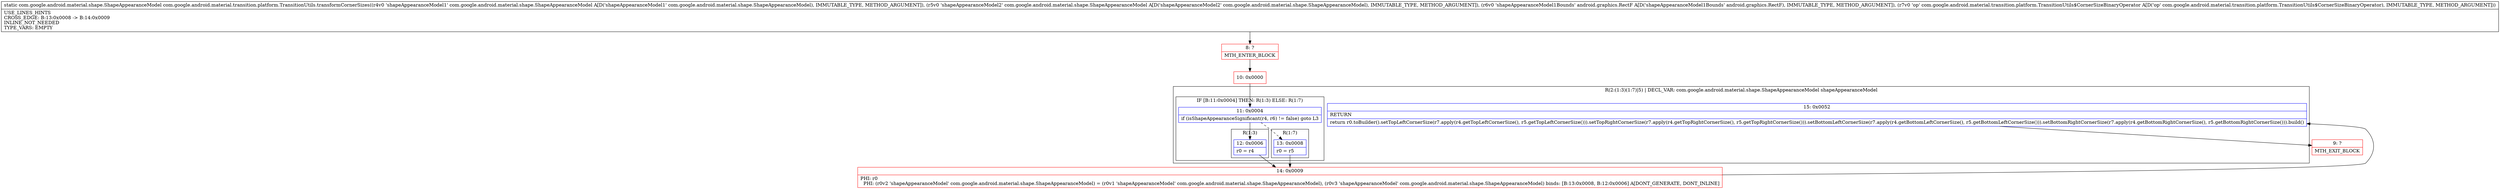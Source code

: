 digraph "CFG forcom.google.android.material.transition.platform.TransitionUtils.transformCornerSizes(Lcom\/google\/android\/material\/shape\/ShapeAppearanceModel;Lcom\/google\/android\/material\/shape\/ShapeAppearanceModel;Landroid\/graphics\/RectF;Lcom\/google\/android\/material\/transition\/platform\/TransitionUtils$CornerSizeBinaryOperator;)Lcom\/google\/android\/material\/shape\/ShapeAppearanceModel;" {
subgraph cluster_Region_253202246 {
label = "R(2:(1:3)(1:7)|5) | DECL_VAR: com.google.android.material.shape.ShapeAppearanceModel shapeAppearanceModel\l";
node [shape=record,color=blue];
subgraph cluster_IfRegion_1682630871 {
label = "IF [B:11:0x0004] THEN: R(1:3) ELSE: R(1:7)";
node [shape=record,color=blue];
Node_11 [shape=record,label="{11\:\ 0x0004|if (isShapeAppearanceSignificant(r4, r6) != false) goto L3\l}"];
subgraph cluster_Region_1765169806 {
label = "R(1:3)";
node [shape=record,color=blue];
Node_12 [shape=record,label="{12\:\ 0x0006|r0 = r4\l}"];
}
subgraph cluster_Region_669644702 {
label = "R(1:7)";
node [shape=record,color=blue];
Node_13 [shape=record,label="{13\:\ 0x0008|r0 = r5\l}"];
}
}
Node_15 [shape=record,label="{15\:\ 0x0052|RETURN\l|return r0.toBuilder().setTopLeftCornerSize(r7.apply(r4.getTopLeftCornerSize(), r5.getTopLeftCornerSize())).setTopRightCornerSize(r7.apply(r4.getTopRightCornerSize(), r5.getTopRightCornerSize())).setBottomLeftCornerSize(r7.apply(r4.getBottomLeftCornerSize(), r5.getBottomLeftCornerSize())).setBottomRightCornerSize(r7.apply(r4.getBottomRightCornerSize(), r5.getBottomRightCornerSize())).build()\l}"];
}
Node_8 [shape=record,color=red,label="{8\:\ ?|MTH_ENTER_BLOCK\l}"];
Node_10 [shape=record,color=red,label="{10\:\ 0x0000}"];
Node_14 [shape=record,color=red,label="{14\:\ 0x0009|PHI: r0 \l  PHI: (r0v2 'shapeAppearanceModel' com.google.android.material.shape.ShapeAppearanceModel) = (r0v1 'shapeAppearanceModel' com.google.android.material.shape.ShapeAppearanceModel), (r0v3 'shapeAppearanceModel' com.google.android.material.shape.ShapeAppearanceModel) binds: [B:13:0x0008, B:12:0x0006] A[DONT_GENERATE, DONT_INLINE]\l}"];
Node_9 [shape=record,color=red,label="{9\:\ ?|MTH_EXIT_BLOCK\l}"];
MethodNode[shape=record,label="{static com.google.android.material.shape.ShapeAppearanceModel com.google.android.material.transition.platform.TransitionUtils.transformCornerSizes((r4v0 'shapeAppearanceModel1' com.google.android.material.shape.ShapeAppearanceModel A[D('shapeAppearanceModel1' com.google.android.material.shape.ShapeAppearanceModel), IMMUTABLE_TYPE, METHOD_ARGUMENT]), (r5v0 'shapeAppearanceModel2' com.google.android.material.shape.ShapeAppearanceModel A[D('shapeAppearanceModel2' com.google.android.material.shape.ShapeAppearanceModel), IMMUTABLE_TYPE, METHOD_ARGUMENT]), (r6v0 'shapeAppearanceModel1Bounds' android.graphics.RectF A[D('shapeAppearanceModel1Bounds' android.graphics.RectF), IMMUTABLE_TYPE, METHOD_ARGUMENT]), (r7v0 'op' com.google.android.material.transition.platform.TransitionUtils$CornerSizeBinaryOperator A[D('op' com.google.android.material.transition.platform.TransitionUtils$CornerSizeBinaryOperator), IMMUTABLE_TYPE, METHOD_ARGUMENT]))  | USE_LINES_HINTS\lCROSS_EDGE: B:13:0x0008 \-\> B:14:0x0009\lINLINE_NOT_NEEDED\lTYPE_VARS: EMPTY\l}"];
MethodNode -> Node_8;Node_11 -> Node_12;
Node_11 -> Node_13[style=dashed];
Node_12 -> Node_14;
Node_13 -> Node_14;
Node_15 -> Node_9;
Node_8 -> Node_10;
Node_10 -> Node_11;
Node_14 -> Node_15;
}

